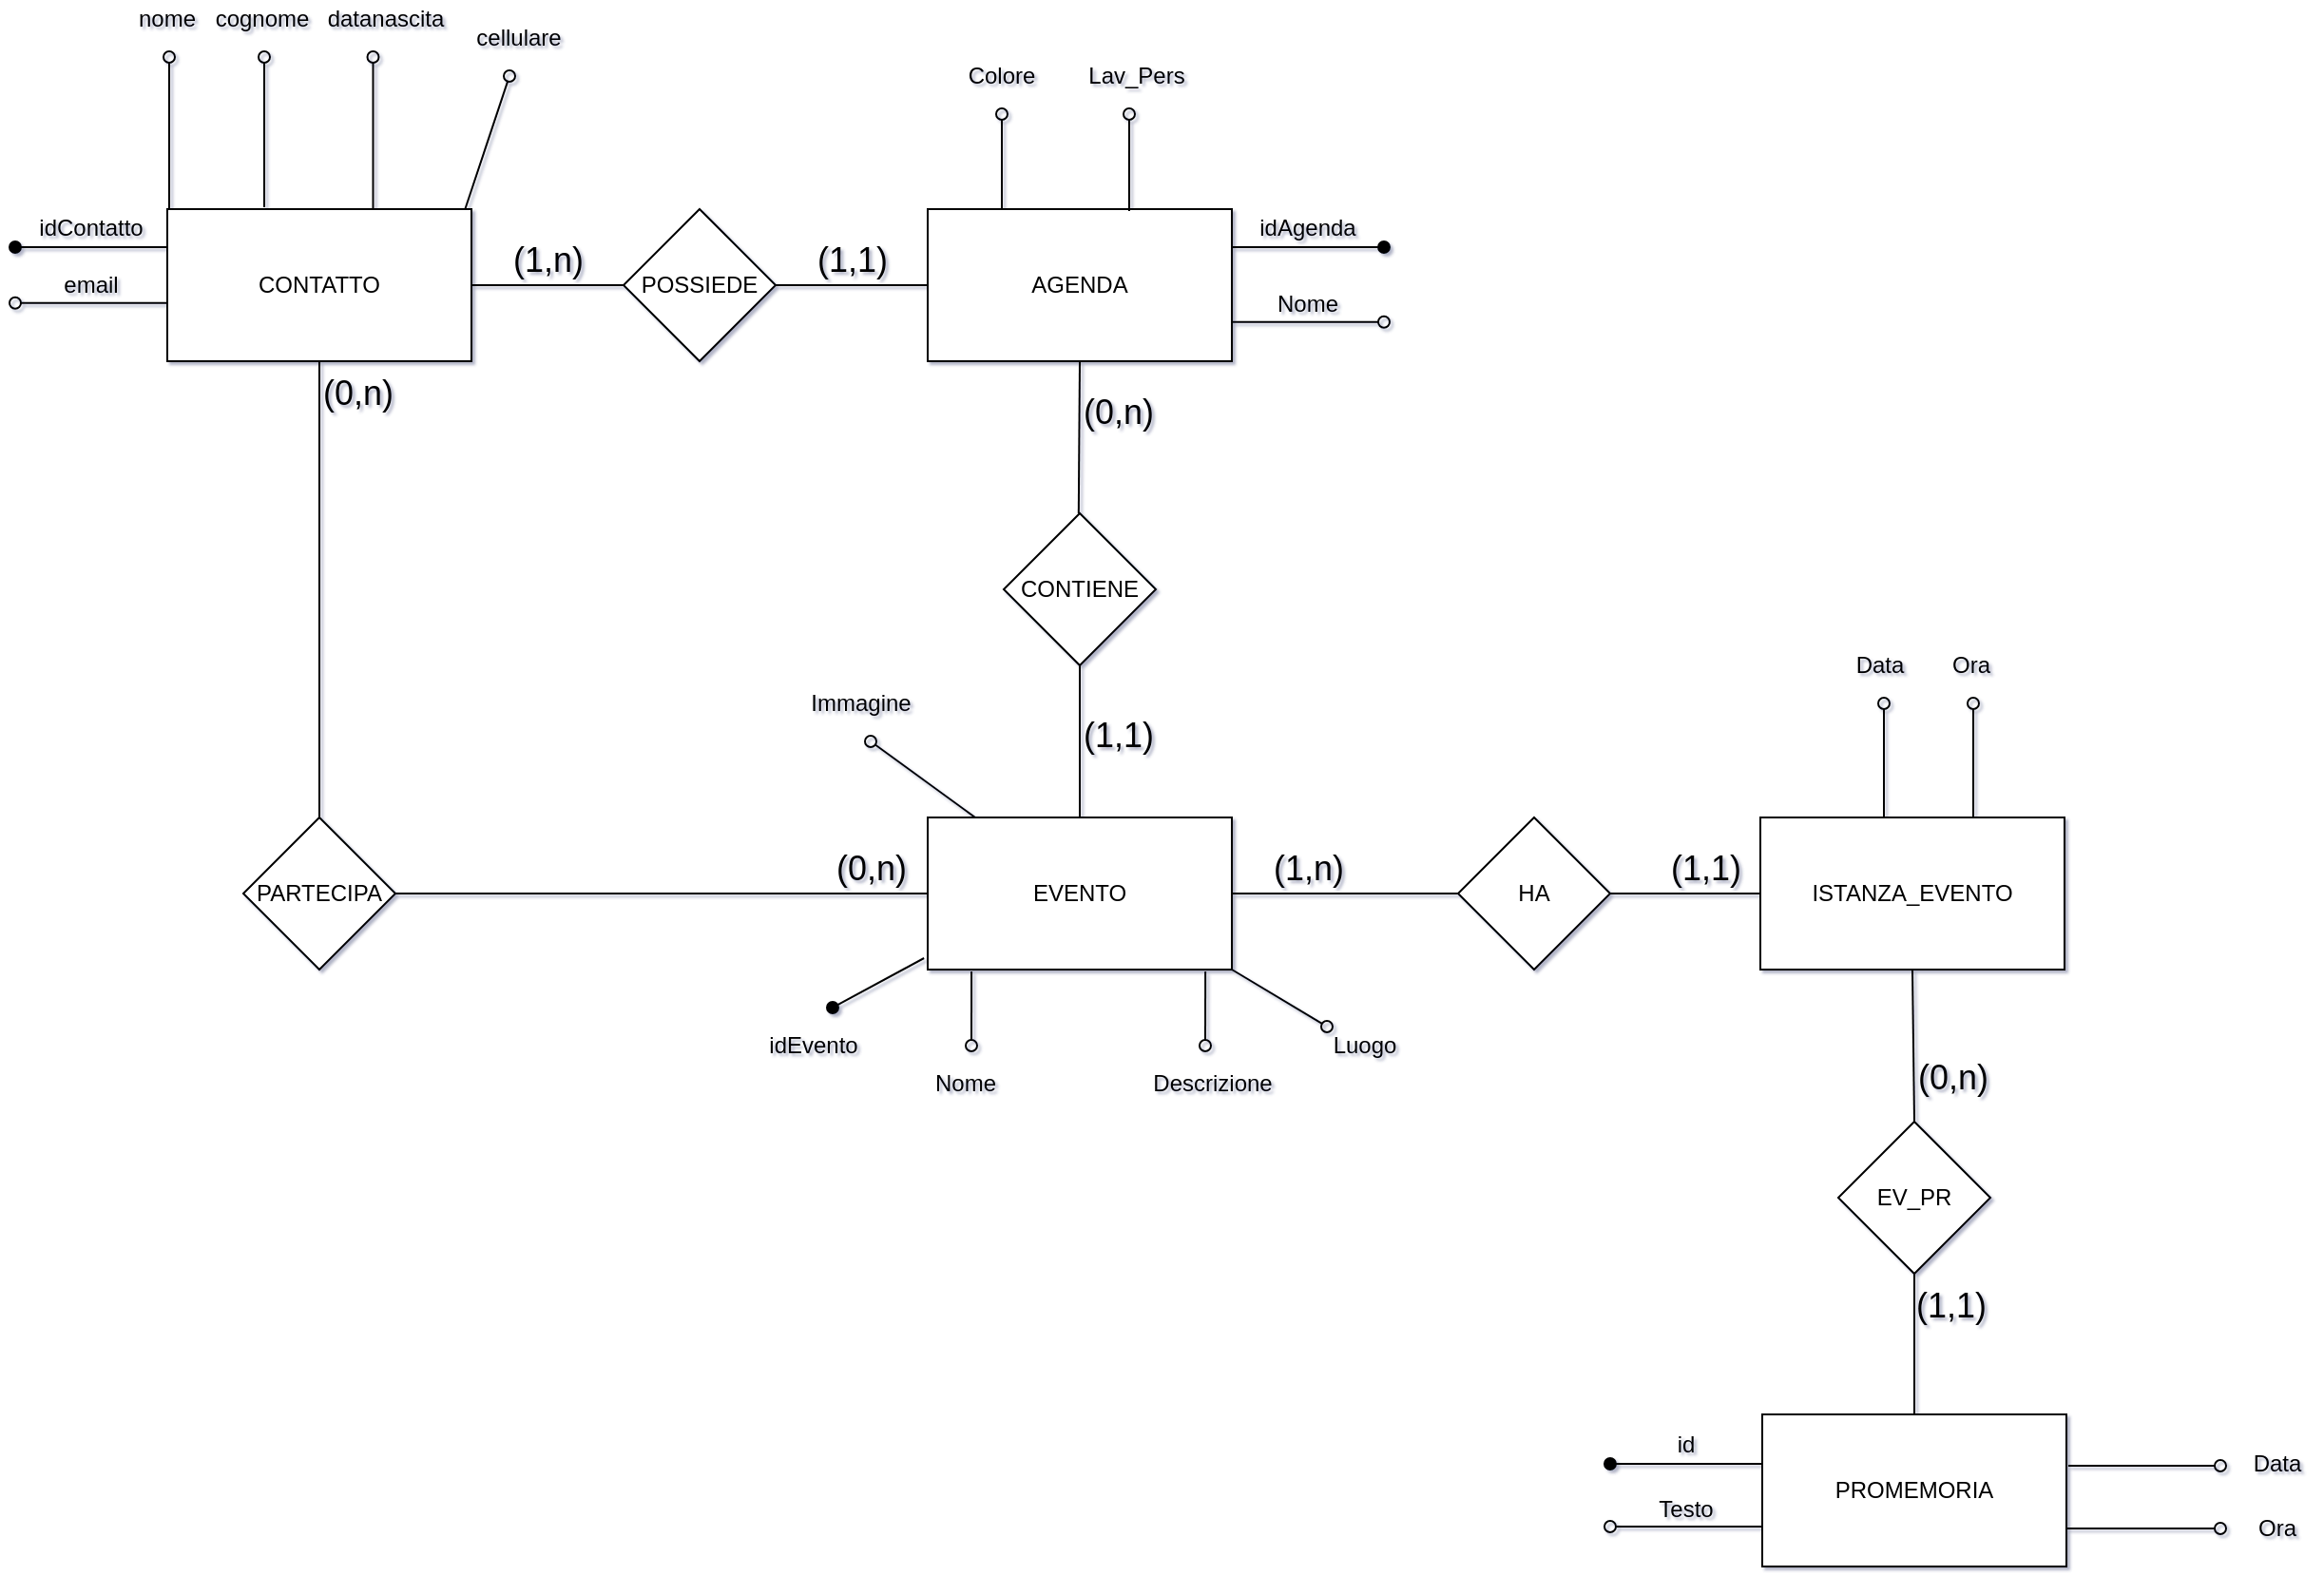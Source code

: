 <mxfile version="12.7.0" type="github">
  <diagram id="C5RBs43oDa-KdzZeNtuy" name="Page-1">
    <mxGraphModel dx="2770" dy="1670" grid="1" gridSize="10" guides="1" tooltips="1" connect="1" arrows="1" fold="1" page="0" pageScale="1" pageWidth="827" pageHeight="1169" math="0" shadow="1">
      <root>
        <mxCell id="WIyWlLk6GJQsqaUBKTNV-0"/>
        <mxCell id="WIyWlLk6GJQsqaUBKTNV-1" parent="WIyWlLk6GJQsqaUBKTNV-0"/>
        <mxCell id="aQOUqq8OAmi28eRQVCnU-102" value="EVENTO" style="rounded=0;whiteSpace=wrap;html=1;" parent="WIyWlLk6GJQsqaUBKTNV-1" vertex="1">
          <mxGeometry x="441" y="320" width="160" height="80" as="geometry"/>
        </mxCell>
        <mxCell id="aQOUqq8OAmi28eRQVCnU-103" value="CONTIENE" style="rhombus;whiteSpace=wrap;html=1;" parent="WIyWlLk6GJQsqaUBKTNV-1" vertex="1">
          <mxGeometry x="481" y="160" width="80" height="80" as="geometry"/>
        </mxCell>
        <mxCell id="aQOUqq8OAmi28eRQVCnU-104" value="AGENDA" style="rounded=0;whiteSpace=wrap;html=1;" parent="WIyWlLk6GJQsqaUBKTNV-1" vertex="1">
          <mxGeometry x="441" width="160" height="80" as="geometry"/>
        </mxCell>
        <mxCell id="aQOUqq8OAmi28eRQVCnU-105" value="CONTATTO" style="rounded=0;whiteSpace=wrap;html=1;" parent="WIyWlLk6GJQsqaUBKTNV-1" vertex="1">
          <mxGeometry x="41" width="160" height="80" as="geometry"/>
        </mxCell>
        <mxCell id="aQOUqq8OAmi28eRQVCnU-106" value="POSSIEDE" style="rhombus;whiteSpace=wrap;html=1;" parent="WIyWlLk6GJQsqaUBKTNV-1" vertex="1">
          <mxGeometry x="281" width="80" height="80" as="geometry"/>
        </mxCell>
        <mxCell id="aQOUqq8OAmi28eRQVCnU-107" value="" style="endArrow=none;html=1;rounded=0;exitX=1;exitY=0.5;exitDx=0;exitDy=0;entryX=0;entryY=0.5;entryDx=0;entryDy=0;" parent="WIyWlLk6GJQsqaUBKTNV-1" source="aQOUqq8OAmi28eRQVCnU-105" target="aQOUqq8OAmi28eRQVCnU-106" edge="1">
          <mxGeometry relative="1" as="geometry">
            <mxPoint x="211" y="40" as="sourcePoint"/>
            <mxPoint x="291" y="40" as="targetPoint"/>
          </mxGeometry>
        </mxCell>
        <mxCell id="aQOUqq8OAmi28eRQVCnU-108" value="(1,n)" style="resizable=0;html=1;align=center;verticalAlign=bottom;fontSize=18;" parent="aQOUqq8OAmi28eRQVCnU-107" connectable="0" vertex="1">
          <mxGeometry x="-1" relative="1" as="geometry">
            <mxPoint x="40" as="offset"/>
          </mxGeometry>
        </mxCell>
        <mxCell id="aQOUqq8OAmi28eRQVCnU-109" value="" style="endArrow=none;html=1;rounded=0;exitX=1;exitY=0.5;exitDx=0;exitDy=0;entryX=0;entryY=0.5;entryDx=0;entryDy=0;" parent="WIyWlLk6GJQsqaUBKTNV-1" edge="1">
          <mxGeometry relative="1" as="geometry">
            <mxPoint x="361" y="40" as="sourcePoint"/>
            <mxPoint x="441" y="40" as="targetPoint"/>
          </mxGeometry>
        </mxCell>
        <mxCell id="aQOUqq8OAmi28eRQVCnU-110" value="(1,1)" style="resizable=0;html=1;align=center;verticalAlign=bottom;fontSize=18;" parent="aQOUqq8OAmi28eRQVCnU-109" connectable="0" vertex="1">
          <mxGeometry x="-1" relative="1" as="geometry">
            <mxPoint x="40" as="offset"/>
          </mxGeometry>
        </mxCell>
        <mxCell id="aQOUqq8OAmi28eRQVCnU-111" value="" style="endArrow=none;html=1;rounded=0;exitX=0.5;exitY=1;exitDx=0;exitDy=0;" parent="WIyWlLk6GJQsqaUBKTNV-1" source="aQOUqq8OAmi28eRQVCnU-104" edge="1">
          <mxGeometry relative="1" as="geometry">
            <mxPoint x="520.41" y="90" as="sourcePoint"/>
            <mxPoint x="520.41" y="160" as="targetPoint"/>
          </mxGeometry>
        </mxCell>
        <mxCell id="aQOUqq8OAmi28eRQVCnU-112" value="(0,n)" style="resizable=0;html=1;align=center;verticalAlign=bottom;fontSize=18;" parent="aQOUqq8OAmi28eRQVCnU-111" connectable="0" vertex="1">
          <mxGeometry x="-1" relative="1" as="geometry">
            <mxPoint x="20" y="40" as="offset"/>
          </mxGeometry>
        </mxCell>
        <mxCell id="aQOUqq8OAmi28eRQVCnU-113" value="" style="endArrow=none;html=1;rounded=0;exitX=0.5;exitY=1;exitDx=0;exitDy=0;entryX=0.5;entryY=0;entryDx=0;entryDy=0;" parent="WIyWlLk6GJQsqaUBKTNV-1" source="aQOUqq8OAmi28eRQVCnU-103" target="aQOUqq8OAmi28eRQVCnU-102" edge="1">
          <mxGeometry relative="1" as="geometry">
            <mxPoint x="511" y="250" as="sourcePoint"/>
            <mxPoint x="511" y="320" as="targetPoint"/>
          </mxGeometry>
        </mxCell>
        <mxCell id="aQOUqq8OAmi28eRQVCnU-114" value="(1,1)" style="resizable=0;html=1;align=center;verticalAlign=bottom;fontSize=18;" parent="aQOUqq8OAmi28eRQVCnU-113" connectable="0" vertex="1">
          <mxGeometry x="-1" relative="1" as="geometry">
            <mxPoint x="20" y="50" as="offset"/>
          </mxGeometry>
        </mxCell>
        <mxCell id="aQOUqq8OAmi28eRQVCnU-115" value="" style="endArrow=none;html=1;rounded=0;entryX=0;entryY=0.5;entryDx=0;entryDy=0;exitX=1;exitY=0.5;exitDx=0;exitDy=0;" parent="WIyWlLk6GJQsqaUBKTNV-1" source="aQOUqq8OAmi28eRQVCnU-117" target="aQOUqq8OAmi28eRQVCnU-102" edge="1">
          <mxGeometry relative="1" as="geometry">
            <mxPoint x="121" y="520" as="sourcePoint"/>
            <mxPoint x="241" y="520" as="targetPoint"/>
            <Array as="points">
              <mxPoint x="161" y="360"/>
              <mxPoint x="341" y="360"/>
            </Array>
          </mxGeometry>
        </mxCell>
        <mxCell id="aQOUqq8OAmi28eRQVCnU-116" value="(0,n)" style="resizable=0;html=1;align=center;verticalAlign=bottom;fontSize=18;" parent="aQOUqq8OAmi28eRQVCnU-115" connectable="0" vertex="1">
          <mxGeometry x="-1" relative="1" as="geometry">
            <mxPoint x="250" as="offset"/>
          </mxGeometry>
        </mxCell>
        <mxCell id="aQOUqq8OAmi28eRQVCnU-117" value="PARTECIPA" style="rhombus;whiteSpace=wrap;html=1;" parent="WIyWlLk6GJQsqaUBKTNV-1" vertex="1">
          <mxGeometry x="81" y="320" width="80" height="80" as="geometry"/>
        </mxCell>
        <mxCell id="aQOUqq8OAmi28eRQVCnU-118" value="" style="endArrow=none;html=1;rounded=0;entryX=0.5;entryY=0;entryDx=0;entryDy=0;exitX=0.5;exitY=1;exitDx=0;exitDy=0;" parent="WIyWlLk6GJQsqaUBKTNV-1" source="aQOUqq8OAmi28eRQVCnU-105" target="aQOUqq8OAmi28eRQVCnU-117" edge="1">
          <mxGeometry relative="1" as="geometry">
            <mxPoint x="121" y="80" as="sourcePoint"/>
            <mxPoint x="281" y="520" as="targetPoint"/>
            <Array as="points"/>
          </mxGeometry>
        </mxCell>
        <mxCell id="aQOUqq8OAmi28eRQVCnU-119" value="(0,n)" style="resizable=0;html=1;align=center;verticalAlign=bottom;fontSize=18;" parent="aQOUqq8OAmi28eRQVCnU-118" connectable="0" vertex="1">
          <mxGeometry x="-1" relative="1" as="geometry">
            <mxPoint x="20" y="30" as="offset"/>
          </mxGeometry>
        </mxCell>
        <mxCell id="aQOUqq8OAmi28eRQVCnU-120" value="" style="group" parent="WIyWlLk6GJQsqaUBKTNV-1" vertex="1" connectable="0">
          <mxGeometry x="-39" y="30" width="80" height="20" as="geometry"/>
        </mxCell>
        <mxCell id="aQOUqq8OAmi28eRQVCnU-121" value="" style="endArrow=none;html=1;startArrow=oval;startFill=0;" parent="aQOUqq8OAmi28eRQVCnU-120" edge="1">
          <mxGeometry width="50" height="50" relative="1" as="geometry">
            <mxPoint y="19.41" as="sourcePoint"/>
            <mxPoint x="80" y="19.41" as="targetPoint"/>
          </mxGeometry>
        </mxCell>
        <mxCell id="aQOUqq8OAmi28eRQVCnU-122" value="email" style="text;html=1;strokeColor=none;fillColor=none;align=center;verticalAlign=middle;whiteSpace=wrap;rounded=0;" parent="aQOUqq8OAmi28eRQVCnU-120" vertex="1">
          <mxGeometry x="20" width="40" height="20" as="geometry"/>
        </mxCell>
        <mxCell id="aQOUqq8OAmi28eRQVCnU-123" value="" style="group" parent="WIyWlLk6GJQsqaUBKTNV-1" vertex="1" connectable="0">
          <mxGeometry x="-39" width="80" height="20" as="geometry"/>
        </mxCell>
        <mxCell id="aQOUqq8OAmi28eRQVCnU-124" value="idContatto" style="text;html=1;strokeColor=none;fillColor=none;align=center;verticalAlign=middle;whiteSpace=wrap;rounded=0;portConstraint=south;snapToPoint=1;" parent="aQOUqq8OAmi28eRQVCnU-123" vertex="1">
          <mxGeometry x="20" width="40" height="20" as="geometry"/>
        </mxCell>
        <mxCell id="aQOUqq8OAmi28eRQVCnU-125" value="" style="endArrow=none;html=1;startArrow=oval;startFill=1;targetPortConstraint=east;" parent="aQOUqq8OAmi28eRQVCnU-123" edge="1">
          <mxGeometry width="50" height="50" relative="1" as="geometry">
            <mxPoint y="20.0" as="sourcePoint"/>
            <mxPoint x="80" y="20.0" as="targetPoint"/>
          </mxGeometry>
        </mxCell>
        <mxCell id="aQOUqq8OAmi28eRQVCnU-126" value="" style="group;rotation=90;" parent="WIyWlLk6GJQsqaUBKTNV-1" vertex="1" connectable="0">
          <mxGeometry x="61" y="-40" width="80" height="20" as="geometry"/>
        </mxCell>
        <mxCell id="aQOUqq8OAmi28eRQVCnU-127" value="" style="endArrow=none;html=1;startArrow=oval;startFill=0;" parent="aQOUqq8OAmi28eRQVCnU-126" edge="1">
          <mxGeometry width="50" height="50" relative="1" as="geometry">
            <mxPoint x="31" y="-40" as="sourcePoint"/>
            <mxPoint x="31" y="39" as="targetPoint"/>
          </mxGeometry>
        </mxCell>
        <mxCell id="aQOUqq8OAmi28eRQVCnU-128" value="cognome" style="text;html=1;strokeColor=none;fillColor=none;align=center;verticalAlign=middle;whiteSpace=wrap;rounded=0;rotation=0;direction=east;flipH=0;" parent="WIyWlLk6GJQsqaUBKTNV-1" vertex="1">
          <mxGeometry x="71" y="-110" width="40" height="20" as="geometry"/>
        </mxCell>
        <mxCell id="aQOUqq8OAmi28eRQVCnU-129" value="" style="group" parent="WIyWlLk6GJQsqaUBKTNV-1" vertex="1" connectable="0">
          <mxGeometry x="21" y="-110" width="40" height="110" as="geometry"/>
        </mxCell>
        <mxCell id="aQOUqq8OAmi28eRQVCnU-130" value="" style="group;rotation=90;" parent="aQOUqq8OAmi28eRQVCnU-129" vertex="1" connectable="0">
          <mxGeometry x="-10" y="60" width="80" height="20" as="geometry"/>
        </mxCell>
        <mxCell id="aQOUqq8OAmi28eRQVCnU-131" value="" style="endArrow=none;html=1;startArrow=oval;startFill=0;" parent="aQOUqq8OAmi28eRQVCnU-130" edge="1">
          <mxGeometry width="50" height="50" relative="1" as="geometry">
            <mxPoint x="31" y="-30" as="sourcePoint"/>
            <mxPoint x="31" y="50" as="targetPoint"/>
          </mxGeometry>
        </mxCell>
        <mxCell id="aQOUqq8OAmi28eRQVCnU-132" value="nome" style="text;html=1;strokeColor=none;fillColor=none;align=center;verticalAlign=middle;whiteSpace=wrap;rounded=0;rotation=0;direction=east;flipH=0;" parent="aQOUqq8OAmi28eRQVCnU-129" vertex="1">
          <mxGeometry width="40" height="20" as="geometry"/>
        </mxCell>
        <mxCell id="aQOUqq8OAmi28eRQVCnU-133" value="" style="group;rotation=90;" parent="WIyWlLk6GJQsqaUBKTNV-1" vertex="1" connectable="0">
          <mxGeometry x="126" y="-50" width="60" height="20" as="geometry"/>
        </mxCell>
        <mxCell id="aQOUqq8OAmi28eRQVCnU-134" value="" style="endArrow=none;html=1;startArrow=oval;startFill=0;" parent="aQOUqq8OAmi28eRQVCnU-133" edge="1">
          <mxGeometry width="50" height="50" relative="1" as="geometry">
            <mxPoint x="23.25" y="-30" as="sourcePoint"/>
            <mxPoint x="23.25" y="50" as="targetPoint"/>
          </mxGeometry>
        </mxCell>
        <mxCell id="aQOUqq8OAmi28eRQVCnU-135" value="datanascita" style="text;html=1;strokeColor=none;fillColor=none;align=center;verticalAlign=middle;whiteSpace=wrap;rounded=0;rotation=0;direction=east;flipH=0;" parent="WIyWlLk6GJQsqaUBKTNV-1" vertex="1">
          <mxGeometry x="141" y="-110" width="30" height="20" as="geometry"/>
        </mxCell>
        <mxCell id="aQOUqq8OAmi28eRQVCnU-136" value="" style="group" parent="WIyWlLk6GJQsqaUBKTNV-1" vertex="1" connectable="0">
          <mxGeometry x="171" y="-110" width="56.25" height="110" as="geometry"/>
        </mxCell>
        <mxCell id="aQOUqq8OAmi28eRQVCnU-137" value="" style="group;rotation=90;" parent="aQOUqq8OAmi28eRQVCnU-136" vertex="1" connectable="0">
          <mxGeometry x="-11.25" y="63.75" width="67.5" height="20" as="geometry"/>
        </mxCell>
        <mxCell id="aQOUqq8OAmi28eRQVCnU-138" value="" style="endArrow=none;html=1;startArrow=oval;startFill=0;" parent="aQOUqq8OAmi28eRQVCnU-137" edge="1">
          <mxGeometry width="50" height="50" relative="1" as="geometry">
            <mxPoint x="61.25" y="-23.75" as="sourcePoint"/>
            <mxPoint x="38.005" y="46" as="targetPoint"/>
          </mxGeometry>
        </mxCell>
        <mxCell id="aQOUqq8OAmi28eRQVCnU-139" value="cellulare" style="text;html=1;strokeColor=none;fillColor=none;align=center;verticalAlign=middle;whiteSpace=wrap;rounded=0;rotation=0;direction=east;flipH=0;" parent="aQOUqq8OAmi28eRQVCnU-136" vertex="1">
          <mxGeometry x="40" y="10" width="30" height="20" as="geometry"/>
        </mxCell>
        <mxCell id="aQOUqq8OAmi28eRQVCnU-140" value="" style="group;flipH=0;flipV=0;rotation=0;" parent="WIyWlLk6GJQsqaUBKTNV-1" vertex="1" connectable="0">
          <mxGeometry x="601" width="80" height="20" as="geometry"/>
        </mxCell>
        <mxCell id="aQOUqq8OAmi28eRQVCnU-141" value="" style="endArrow=none;html=1;startArrow=oval;startFill=1;targetPortConstraint=east;" parent="aQOUqq8OAmi28eRQVCnU-140" edge="1">
          <mxGeometry width="50" height="50" relative="1" as="geometry">
            <mxPoint x="80" y="20" as="sourcePoint"/>
            <mxPoint y="20" as="targetPoint"/>
          </mxGeometry>
        </mxCell>
        <mxCell id="aQOUqq8OAmi28eRQVCnU-142" value="idAgenda" style="text;html=1;strokeColor=none;fillColor=none;align=center;verticalAlign=middle;whiteSpace=wrap;rounded=0;portConstraint=south;snapToPoint=1;" parent="aQOUqq8OAmi28eRQVCnU-140" vertex="1">
          <mxGeometry x="20" width="40" height="20" as="geometry"/>
        </mxCell>
        <mxCell id="aQOUqq8OAmi28eRQVCnU-143" value="" style="endArrow=none;html=1;rounded=0;exitX=1;exitY=0.5;exitDx=0;exitDy=0;" parent="WIyWlLk6GJQsqaUBKTNV-1" source="aQOUqq8OAmi28eRQVCnU-102" target="aQOUqq8OAmi28eRQVCnU-145" edge="1">
          <mxGeometry relative="1" as="geometry">
            <mxPoint x="601" y="360" as="sourcePoint"/>
            <mxPoint x="681.0" y="360" as="targetPoint"/>
          </mxGeometry>
        </mxCell>
        <mxCell id="aQOUqq8OAmi28eRQVCnU-144" value="(1,n)" style="resizable=0;html=1;align=center;verticalAlign=bottom;fontSize=18;" parent="aQOUqq8OAmi28eRQVCnU-143" connectable="0" vertex="1">
          <mxGeometry x="-1" relative="1" as="geometry">
            <mxPoint x="40" as="offset"/>
          </mxGeometry>
        </mxCell>
        <mxCell id="aQOUqq8OAmi28eRQVCnU-145" value="HA" style="rhombus;whiteSpace=wrap;html=1;" parent="WIyWlLk6GJQsqaUBKTNV-1" vertex="1">
          <mxGeometry x="720" y="320" width="80" height="80" as="geometry"/>
        </mxCell>
        <mxCell id="aQOUqq8OAmi28eRQVCnU-149" value="" style="group" parent="WIyWlLk6GJQsqaUBKTNV-1" vertex="1" connectable="0">
          <mxGeometry x="601" y="40" width="80" height="20" as="geometry"/>
        </mxCell>
        <mxCell id="aQOUqq8OAmi28eRQVCnU-150" value="" style="endArrow=none;html=1;startArrow=oval;startFill=0;" parent="aQOUqq8OAmi28eRQVCnU-149" edge="1">
          <mxGeometry width="50" height="50" relative="1" as="geometry">
            <mxPoint x="80" y="19.41" as="sourcePoint"/>
            <mxPoint y="19.41" as="targetPoint"/>
          </mxGeometry>
        </mxCell>
        <mxCell id="aQOUqq8OAmi28eRQVCnU-151" value="Nome" style="text;html=1;strokeColor=none;fillColor=none;align=center;verticalAlign=middle;whiteSpace=wrap;rounded=0;" parent="aQOUqq8OAmi28eRQVCnU-149" vertex="1">
          <mxGeometry x="20" width="40" height="20" as="geometry"/>
        </mxCell>
        <mxCell id="aQOUqq8OAmi28eRQVCnU-152" value="" style="group" parent="WIyWlLk6GJQsqaUBKTNV-1" vertex="1" connectable="0">
          <mxGeometry x="401" y="450" width="80" height="20" as="geometry"/>
        </mxCell>
        <mxCell id="aQOUqq8OAmi28eRQVCnU-153" value="Nome" style="text;html=1;strokeColor=none;fillColor=none;align=center;verticalAlign=middle;whiteSpace=wrap;rounded=0;" parent="aQOUqq8OAmi28eRQVCnU-152" vertex="1">
          <mxGeometry x="40" width="40" height="20" as="geometry"/>
        </mxCell>
        <mxCell id="aQOUqq8OAmi28eRQVCnU-154" value="" style="endArrow=none;html=1;startArrow=oval;startFill=0;entryX=0.144;entryY=1.013;entryDx=0;entryDy=0;entryPerimeter=0;" parent="WIyWlLk6GJQsqaUBKTNV-1" target="aQOUqq8OAmi28eRQVCnU-102" edge="1">
          <mxGeometry width="50" height="50" relative="1" as="geometry">
            <mxPoint x="464" y="440" as="sourcePoint"/>
            <mxPoint x="450.5" y="390.0" as="targetPoint"/>
            <Array as="points"/>
          </mxGeometry>
        </mxCell>
        <mxCell id="aQOUqq8OAmi28eRQVCnU-155" value="idEvento" style="text;html=1;strokeColor=none;fillColor=none;align=center;verticalAlign=middle;whiteSpace=wrap;rounded=0;portConstraint=south;snapToPoint=1;" parent="WIyWlLk6GJQsqaUBKTNV-1" vertex="1">
          <mxGeometry x="361" y="430" width="40" height="20" as="geometry"/>
        </mxCell>
        <mxCell id="aQOUqq8OAmi28eRQVCnU-156" value="" style="endArrow=none;html=1;startArrow=oval;startFill=1;targetPortConstraint=east;entryX=-0.012;entryY=0.925;entryDx=0;entryDy=0;entryPerimeter=0;" parent="WIyWlLk6GJQsqaUBKTNV-1" target="aQOUqq8OAmi28eRQVCnU-102" edge="1">
          <mxGeometry width="50" height="50" relative="1" as="geometry">
            <mxPoint x="391" y="420" as="sourcePoint"/>
            <mxPoint x="431" y="250" as="targetPoint"/>
            <Array as="points"/>
          </mxGeometry>
        </mxCell>
        <mxCell id="aQOUqq8OAmi28eRQVCnU-157" value="Descrizione" style="text;html=1;strokeColor=none;fillColor=none;align=center;verticalAlign=middle;whiteSpace=wrap;rounded=0;" parent="WIyWlLk6GJQsqaUBKTNV-1" vertex="1">
          <mxGeometry x="571" y="450" width="40" height="20" as="geometry"/>
        </mxCell>
        <mxCell id="aQOUqq8OAmi28eRQVCnU-158" value="" style="endArrow=none;html=1;startArrow=oval;startFill=0;entryX=0.913;entryY=1.013;entryDx=0;entryDy=0;entryPerimeter=0;" parent="WIyWlLk6GJQsqaUBKTNV-1" target="aQOUqq8OAmi28eRQVCnU-102" edge="1">
          <mxGeometry width="50" height="50" relative="1" as="geometry">
            <mxPoint x="587" y="440" as="sourcePoint"/>
            <mxPoint x="595" y="405" as="targetPoint"/>
          </mxGeometry>
        </mxCell>
        <mxCell id="aQOUqq8OAmi28eRQVCnU-159" value="Luogo" style="text;html=1;strokeColor=none;fillColor=none;align=center;verticalAlign=middle;whiteSpace=wrap;rounded=0;" parent="WIyWlLk6GJQsqaUBKTNV-1" vertex="1">
          <mxGeometry x="651" y="430" width="40" height="20" as="geometry"/>
        </mxCell>
        <mxCell id="aQOUqq8OAmi28eRQVCnU-160" value="" style="endArrow=none;html=1;startArrow=oval;startFill=0;entryX=1;entryY=1;entryDx=0;entryDy=0;" parent="WIyWlLk6GJQsqaUBKTNV-1" target="aQOUqq8OAmi28eRQVCnU-102" edge="1">
          <mxGeometry width="50" height="50" relative="1" as="geometry">
            <mxPoint x="651.0" y="430" as="sourcePoint"/>
            <mxPoint x="601" y="400" as="targetPoint"/>
          </mxGeometry>
        </mxCell>
        <mxCell id="aQOUqq8OAmi28eRQVCnU-163" value="PROMEMORIA" style="rounded=0;whiteSpace=wrap;html=1;" parent="WIyWlLk6GJQsqaUBKTNV-1" vertex="1">
          <mxGeometry x="880" y="634" width="160" height="80" as="geometry"/>
        </mxCell>
        <mxCell id="aQOUqq8OAmi28eRQVCnU-170" value="" style="group" parent="WIyWlLk6GJQsqaUBKTNV-1" vertex="1" connectable="0">
          <mxGeometry x="800" y="640" width="80" height="20" as="geometry"/>
        </mxCell>
        <mxCell id="aQOUqq8OAmi28eRQVCnU-171" value="id" style="text;html=1;strokeColor=none;fillColor=none;align=center;verticalAlign=middle;whiteSpace=wrap;rounded=0;portConstraint=south;snapToPoint=1;" parent="aQOUqq8OAmi28eRQVCnU-170" vertex="1">
          <mxGeometry x="20" width="40" height="20" as="geometry"/>
        </mxCell>
        <mxCell id="aQOUqq8OAmi28eRQVCnU-172" value="" style="endArrow=none;html=1;startArrow=oval;startFill=1;targetPortConstraint=east;" parent="aQOUqq8OAmi28eRQVCnU-170" edge="1">
          <mxGeometry width="50" height="50" relative="1" as="geometry">
            <mxPoint y="20.0" as="sourcePoint"/>
            <mxPoint x="80" y="20.0" as="targetPoint"/>
          </mxGeometry>
        </mxCell>
        <mxCell id="aQOUqq8OAmi28eRQVCnU-174" value="" style="endArrow=none;html=1;startArrow=oval;startFill=0;entryX=1;entryY=0.75;entryDx=0;entryDy=0;" parent="WIyWlLk6GJQsqaUBKTNV-1" edge="1">
          <mxGeometry width="50" height="50" relative="1" as="geometry">
            <mxPoint x="800" y="693" as="sourcePoint"/>
            <mxPoint x="880" y="693" as="targetPoint"/>
          </mxGeometry>
        </mxCell>
        <mxCell id="aQOUqq8OAmi28eRQVCnU-175" value="Testo" style="text;html=1;strokeColor=none;fillColor=none;align=center;verticalAlign=middle;whiteSpace=wrap;rounded=0;" parent="WIyWlLk6GJQsqaUBKTNV-1" vertex="1">
          <mxGeometry x="820" y="674" width="40" height="20" as="geometry"/>
        </mxCell>
        <mxCell id="aQOUqq8OAmi28eRQVCnU-176" value="" style="group" parent="WIyWlLk6GJQsqaUBKTNV-1" vertex="1" connectable="0">
          <mxGeometry x="401" y="300" width="80" height="20" as="geometry"/>
        </mxCell>
        <mxCell id="aQOUqq8OAmi28eRQVCnU-177" value="" style="endArrow=none;html=1;startArrow=oval;startFill=0;" parent="aQOUqq8OAmi28eRQVCnU-176" target="aQOUqq8OAmi28eRQVCnU-102" edge="1">
          <mxGeometry width="50" height="50" relative="1" as="geometry">
            <mxPoint x="10" y="-20" as="sourcePoint"/>
            <mxPoint x="80" y="19" as="targetPoint"/>
          </mxGeometry>
        </mxCell>
        <mxCell id="aQOUqq8OAmi28eRQVCnU-178" value="Immagine" style="text;html=1;strokeColor=none;fillColor=none;align=center;verticalAlign=middle;whiteSpace=wrap;rounded=0;" parent="WIyWlLk6GJQsqaUBKTNV-1" vertex="1">
          <mxGeometry x="386" y="250" width="40" height="20" as="geometry"/>
        </mxCell>
        <mxCell id="aQOUqq8OAmi28eRQVCnU-180" value="" style="endArrow=none;html=1;startArrow=oval;startFill=0;entryX=0.5;entryY=0;entryDx=0;entryDy=0;" parent="WIyWlLk6GJQsqaUBKTNV-1" edge="1">
          <mxGeometry width="50" height="50" relative="1" as="geometry">
            <mxPoint x="480" y="-50" as="sourcePoint"/>
            <mxPoint x="480" as="targetPoint"/>
          </mxGeometry>
        </mxCell>
        <mxCell id="aQOUqq8OAmi28eRQVCnU-181" value="Colore" style="text;html=1;strokeColor=none;fillColor=none;align=center;verticalAlign=middle;whiteSpace=wrap;rounded=0;" parent="WIyWlLk6GJQsqaUBKTNV-1" vertex="1">
          <mxGeometry x="460" y="-80" width="40" height="20" as="geometry"/>
        </mxCell>
        <mxCell id="aQOUqq8OAmi28eRQVCnU-182" value="" style="endArrow=none;html=1;startArrow=oval;startFill=0;entryX=0.681;entryY=0.013;entryDx=0;entryDy=0;entryPerimeter=0;" parent="WIyWlLk6GJQsqaUBKTNV-1" edge="1">
          <mxGeometry width="50" height="50" relative="1" as="geometry">
            <mxPoint x="547" y="-50" as="sourcePoint"/>
            <mxPoint x="546.96" y="1.04" as="targetPoint"/>
          </mxGeometry>
        </mxCell>
        <mxCell id="aQOUqq8OAmi28eRQVCnU-183" value="Lav_Pers" style="text;html=1;strokeColor=none;fillColor=none;align=center;verticalAlign=middle;whiteSpace=wrap;rounded=0;" parent="WIyWlLk6GJQsqaUBKTNV-1" vertex="1">
          <mxGeometry x="531" y="-80" width="40" height="20" as="geometry"/>
        </mxCell>
        <mxCell id="aQOUqq8OAmi28eRQVCnU-190" value="" style="endArrow=none;html=1;rounded=0;exitX=0.5;exitY=1;exitDx=0;exitDy=0;entryX=0.5;entryY=0;entryDx=0;entryDy=0;" parent="WIyWlLk6GJQsqaUBKTNV-1" source="aQOUqq8OAmi28eRQVCnU-161" target="aQOUqq8OAmi28eRQVCnU-163" edge="1">
          <mxGeometry relative="1" as="geometry">
            <mxPoint x="731" y="509.5" as="sourcePoint"/>
            <mxPoint x="841" y="509.5" as="targetPoint"/>
          </mxGeometry>
        </mxCell>
        <mxCell id="aQOUqq8OAmi28eRQVCnU-191" value="(0,n)" style="resizable=0;html=1;align=center;verticalAlign=bottom;fontSize=18;" parent="aQOUqq8OAmi28eRQVCnU-190" connectable="0" vertex="1">
          <mxGeometry x="-1" relative="1" as="geometry">
            <mxPoint x="20" y="-90" as="offset"/>
          </mxGeometry>
        </mxCell>
        <mxCell id="_KPWYCvvKj7IG9VDtq83-0" value="ISTANZA_EVENTO" style="rounded=0;whiteSpace=wrap;html=1;" vertex="1" parent="WIyWlLk6GJQsqaUBKTNV-1">
          <mxGeometry x="879" y="320" width="160" height="80" as="geometry"/>
        </mxCell>
        <mxCell id="_KPWYCvvKj7IG9VDtq83-1" value="" style="endArrow=none;html=1;rounded=0;entryX=0;entryY=0.5;entryDx=0;entryDy=0;exitX=1;exitY=0.5;exitDx=0;exitDy=0;" edge="1" parent="WIyWlLk6GJQsqaUBKTNV-1" source="aQOUqq8OAmi28eRQVCnU-145" target="_KPWYCvvKj7IG9VDtq83-0">
          <mxGeometry relative="1" as="geometry">
            <mxPoint x="839" y="360" as="sourcePoint"/>
            <mxPoint x="1200" y="360" as="targetPoint"/>
          </mxGeometry>
        </mxCell>
        <mxCell id="_KPWYCvvKj7IG9VDtq83-2" value="(1,1)" style="resizable=0;html=1;align=center;verticalAlign=bottom;fontSize=18;" connectable="0" vertex="1" parent="_KPWYCvvKj7IG9VDtq83-1">
          <mxGeometry x="-1" relative="1" as="geometry">
            <mxPoint x="50" as="offset"/>
          </mxGeometry>
        </mxCell>
        <mxCell id="aQOUqq8OAmi28eRQVCnU-161" value="EV_PR" style="rhombus;whiteSpace=wrap;html=1;" parent="WIyWlLk6GJQsqaUBKTNV-1" vertex="1">
          <mxGeometry x="920" y="480" width="80" height="80" as="geometry"/>
        </mxCell>
        <mxCell id="_KPWYCvvKj7IG9VDtq83-3" value="" style="endArrow=none;html=1;rounded=0;exitX=0.5;exitY=1;exitDx=0;exitDy=0;entryX=0.5;entryY=0;entryDx=0;entryDy=0;" edge="1" parent="WIyWlLk6GJQsqaUBKTNV-1" source="_KPWYCvvKj7IG9VDtq83-0" target="aQOUqq8OAmi28eRQVCnU-161">
          <mxGeometry relative="1" as="geometry">
            <mxPoint x="969" y="390" as="sourcePoint"/>
            <mxPoint x="969" y="594" as="targetPoint"/>
          </mxGeometry>
        </mxCell>
        <mxCell id="_KPWYCvvKj7IG9VDtq83-4" value="(1,1)" style="resizable=0;html=1;align=center;verticalAlign=bottom;fontSize=18;" connectable="0" vertex="1" parent="_KPWYCvvKj7IG9VDtq83-3">
          <mxGeometry x="-1" relative="1" as="geometry">
            <mxPoint x="20" y="190" as="offset"/>
          </mxGeometry>
        </mxCell>
        <mxCell id="_KPWYCvvKj7IG9VDtq83-8" value="" style="endArrow=none;html=1;startArrow=oval;startFill=0;targetPortConstraint=east;" edge="1" parent="WIyWlLk6GJQsqaUBKTNV-1">
          <mxGeometry width="50" height="50" relative="1" as="geometry">
            <mxPoint x="944" y="260" as="sourcePoint"/>
            <mxPoint x="944" y="320" as="targetPoint"/>
          </mxGeometry>
        </mxCell>
        <mxCell id="_KPWYCvvKj7IG9VDtq83-9" value="Data" style="text;html=1;strokeColor=none;fillColor=none;align=center;verticalAlign=middle;whiteSpace=wrap;rounded=0;portConstraint=south;snapToPoint=1;" vertex="1" parent="WIyWlLk6GJQsqaUBKTNV-1">
          <mxGeometry x="922" y="230" width="40" height="20" as="geometry"/>
        </mxCell>
        <mxCell id="_KPWYCvvKj7IG9VDtq83-10" value="" style="endArrow=none;html=1;startArrow=oval;startFill=0;" edge="1" parent="WIyWlLk6GJQsqaUBKTNV-1">
          <mxGeometry width="50" height="50" relative="1" as="geometry">
            <mxPoint x="991" y="260" as="sourcePoint"/>
            <mxPoint x="991" y="320" as="targetPoint"/>
          </mxGeometry>
        </mxCell>
        <mxCell id="_KPWYCvvKj7IG9VDtq83-11" value="Ora" style="text;html=1;strokeColor=none;fillColor=none;align=center;verticalAlign=middle;whiteSpace=wrap;rounded=0;" vertex="1" parent="WIyWlLk6GJQsqaUBKTNV-1">
          <mxGeometry x="970" y="230" width="40" height="20" as="geometry"/>
        </mxCell>
        <mxCell id="_KPWYCvvKj7IG9VDtq83-14" value="" style="endArrow=none;html=1;startArrow=oval;startFill=0;targetPortConstraint=east;entryX=1.006;entryY=0.338;entryDx=0;entryDy=0;entryPerimeter=0;" edge="1" parent="WIyWlLk6GJQsqaUBKTNV-1" target="aQOUqq8OAmi28eRQVCnU-163">
          <mxGeometry width="50" height="50" relative="1" as="geometry">
            <mxPoint x="1121" y="661" as="sourcePoint"/>
            <mxPoint x="1113" y="670" as="targetPoint"/>
          </mxGeometry>
        </mxCell>
        <mxCell id="_KPWYCvvKj7IG9VDtq83-15" value="Data" style="text;html=1;strokeColor=none;fillColor=none;align=center;verticalAlign=middle;whiteSpace=wrap;rounded=0;portConstraint=south;snapToPoint=1;" vertex="1" parent="WIyWlLk6GJQsqaUBKTNV-1">
          <mxGeometry x="1131" y="650" width="40" height="20" as="geometry"/>
        </mxCell>
        <mxCell id="_KPWYCvvKj7IG9VDtq83-16" value="" style="endArrow=none;html=1;startArrow=oval;startFill=0;entryX=1;entryY=0.75;entryDx=0;entryDy=0;" edge="1" parent="WIyWlLk6GJQsqaUBKTNV-1" target="aQOUqq8OAmi28eRQVCnU-163">
          <mxGeometry width="50" height="50" relative="1" as="geometry">
            <mxPoint x="1121" y="694" as="sourcePoint"/>
            <mxPoint x="1160" y="670" as="targetPoint"/>
          </mxGeometry>
        </mxCell>
        <mxCell id="_KPWYCvvKj7IG9VDtq83-17" value="Ora" style="text;html=1;strokeColor=none;fillColor=none;align=center;verticalAlign=middle;whiteSpace=wrap;rounded=0;" vertex="1" parent="WIyWlLk6GJQsqaUBKTNV-1">
          <mxGeometry x="1131" y="684" width="40" height="20" as="geometry"/>
        </mxCell>
      </root>
    </mxGraphModel>
  </diagram>
</mxfile>
